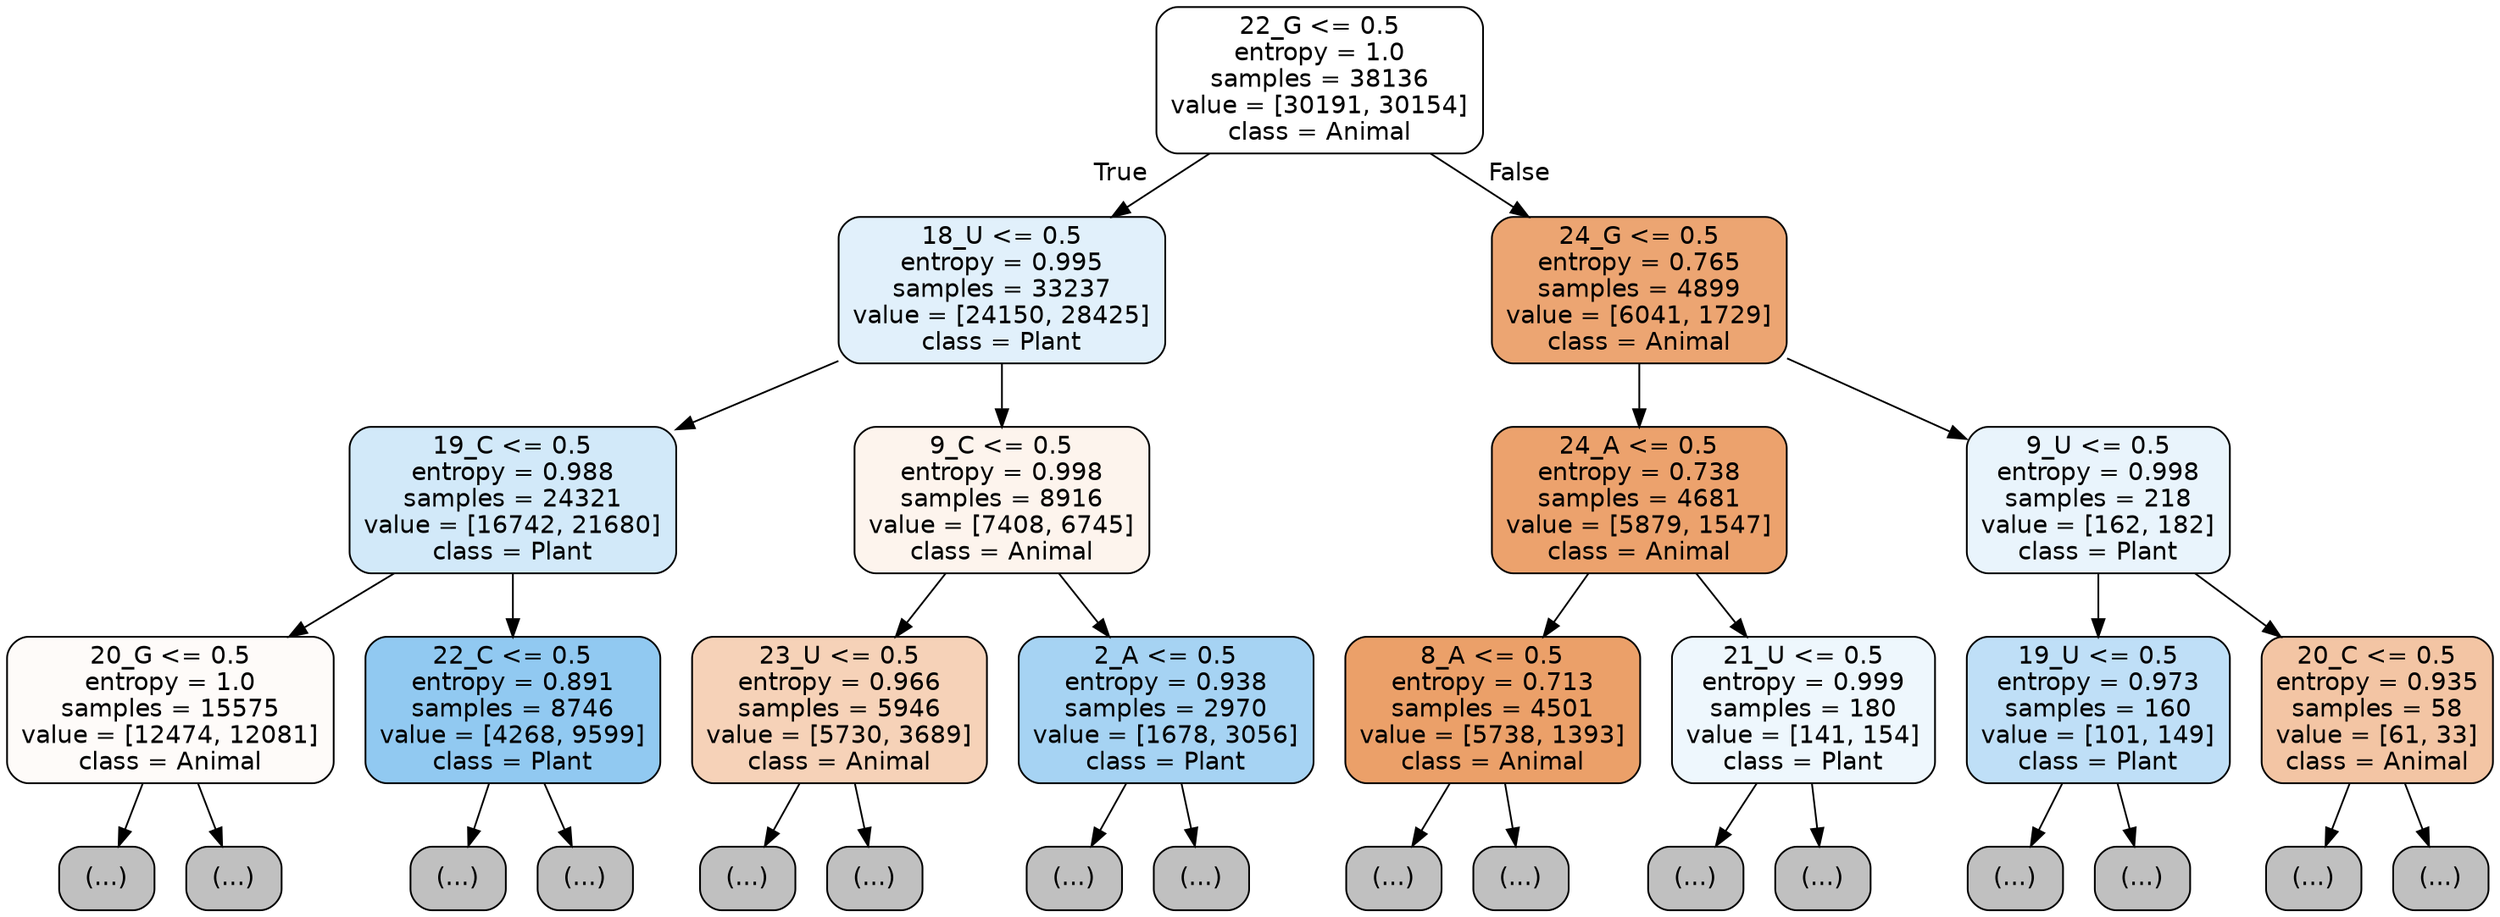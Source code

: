 digraph Tree {
node [shape=box, style="filled, rounded", color="black", fontname="helvetica"] ;
edge [fontname="helvetica"] ;
0 [label="22_G <= 0.5\nentropy = 1.0\nsamples = 38136\nvalue = [30191, 30154]\nclass = Animal", fillcolor="#ffffff"] ;
1 [label="18_U <= 0.5\nentropy = 0.995\nsamples = 33237\nvalue = [24150, 28425]\nclass = Plant", fillcolor="#e1f0fb"] ;
0 -> 1 [labeldistance=2.5, labelangle=45, headlabel="True"] ;
2 [label="19_C <= 0.5\nentropy = 0.988\nsamples = 24321\nvalue = [16742, 21680]\nclass = Plant", fillcolor="#d2e9f9"] ;
1 -> 2 ;
3 [label="20_G <= 0.5\nentropy = 1.0\nsamples = 15575\nvalue = [12474, 12081]\nclass = Animal", fillcolor="#fefbf9"] ;
2 -> 3 ;
4 [label="(...)", fillcolor="#C0C0C0"] ;
3 -> 4 ;
6073 [label="(...)", fillcolor="#C0C0C0"] ;
3 -> 6073 ;
8466 [label="22_C <= 0.5\nentropy = 0.891\nsamples = 8746\nvalue = [4268, 9599]\nclass = Plant", fillcolor="#91c9f1"] ;
2 -> 8466 ;
8467 [label="(...)", fillcolor="#C0C0C0"] ;
8466 -> 8467 ;
10710 [label="(...)", fillcolor="#C0C0C0"] ;
8466 -> 10710 ;
11083 [label="9_C <= 0.5\nentropy = 0.998\nsamples = 8916\nvalue = [7408, 6745]\nclass = Animal", fillcolor="#fdf4ed"] ;
1 -> 11083 ;
11084 [label="23_U <= 0.5\nentropy = 0.966\nsamples = 5946\nvalue = [5730, 3689]\nclass = Animal", fillcolor="#f6d2b8"] ;
11083 -> 11084 ;
11085 [label="(...)", fillcolor="#C0C0C0"] ;
11084 -> 11085 ;
14012 [label="(...)", fillcolor="#C0C0C0"] ;
11084 -> 14012 ;
14111 [label="2_A <= 0.5\nentropy = 0.938\nsamples = 2970\nvalue = [1678, 3056]\nclass = Plant", fillcolor="#a6d3f3"] ;
11083 -> 14111 ;
14112 [label="(...)", fillcolor="#C0C0C0"] ;
14111 -> 14112 ;
14785 [label="(...)", fillcolor="#C0C0C0"] ;
14111 -> 14785 ;
14980 [label="24_G <= 0.5\nentropy = 0.765\nsamples = 4899\nvalue = [6041, 1729]\nclass = Animal", fillcolor="#eca572"] ;
0 -> 14980 [labeldistance=2.5, labelangle=-45, headlabel="False"] ;
14981 [label="24_A <= 0.5\nentropy = 0.738\nsamples = 4681\nvalue = [5879, 1547]\nclass = Animal", fillcolor="#eca26d"] ;
14980 -> 14981 ;
14982 [label="8_A <= 0.5\nentropy = 0.713\nsamples = 4501\nvalue = [5738, 1393]\nclass = Animal", fillcolor="#eba069"] ;
14981 -> 14982 ;
14983 [label="(...)", fillcolor="#C0C0C0"] ;
14982 -> 14983 ;
16312 [label="(...)", fillcolor="#C0C0C0"] ;
14982 -> 16312 ;
16681 [label="21_U <= 0.5\nentropy = 0.999\nsamples = 180\nvalue = [141, 154]\nclass = Plant", fillcolor="#eef7fd"] ;
14981 -> 16681 ;
16682 [label="(...)", fillcolor="#C0C0C0"] ;
16681 -> 16682 ;
16761 [label="(...)", fillcolor="#C0C0C0"] ;
16681 -> 16761 ;
16786 [label="9_U <= 0.5\nentropy = 0.998\nsamples = 218\nvalue = [162, 182]\nclass = Plant", fillcolor="#e9f4fc"] ;
14980 -> 16786 ;
16787 [label="19_U <= 0.5\nentropy = 0.973\nsamples = 160\nvalue = [101, 149]\nclass = Plant", fillcolor="#bfdff7"] ;
16786 -> 16787 ;
16788 [label="(...)", fillcolor="#C0C0C0"] ;
16787 -> 16788 ;
16859 [label="(...)", fillcolor="#C0C0C0"] ;
16787 -> 16859 ;
16880 [label="20_C <= 0.5\nentropy = 0.935\nsamples = 58\nvalue = [61, 33]\nclass = Animal", fillcolor="#f3c5a4"] ;
16786 -> 16880 ;
16881 [label="(...)", fillcolor="#C0C0C0"] ;
16880 -> 16881 ;
16904 [label="(...)", fillcolor="#C0C0C0"] ;
16880 -> 16904 ;
}